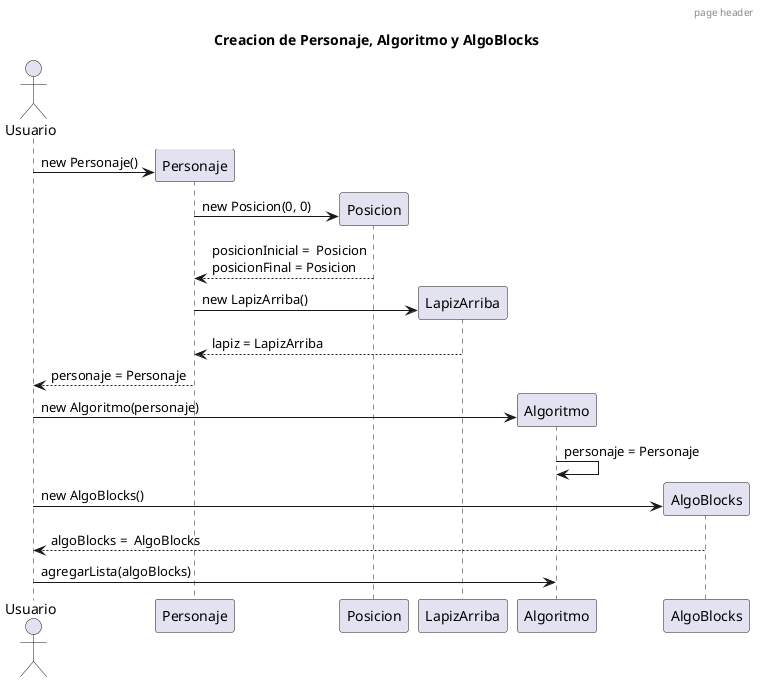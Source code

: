 @startuml
header page header
title Creacion de Personaje, Algoritmo y AlgoBlocks
actor Usuario

create Personaje
Usuario -> Personaje: new Personaje()
create Posicion
Personaje -> Posicion: new Posicion(0, 0)
Posicion --> Personaje: posicionInicial =  Posicion\nposicionFinal = Posicion
create LapizArriba
Personaje -> LapizArriba: new LapizArriba()
LapizArriba --> Personaje: lapiz = LapizArriba
Personaje --> Usuario: personaje = Personaje
create Algoritmo
Usuario -> Algoritmo: new Algoritmo(personaje)
Algoritmo -> Algoritmo: personaje = Personaje
create AlgoBlocks
Usuario -> AlgoBlocks: new AlgoBlocks()
AlgoBlocks --> Usuario: algoBlocks =  AlgoBlocks
Usuario -> Algoritmo: agregarLista(algoBlocks)

@enduml